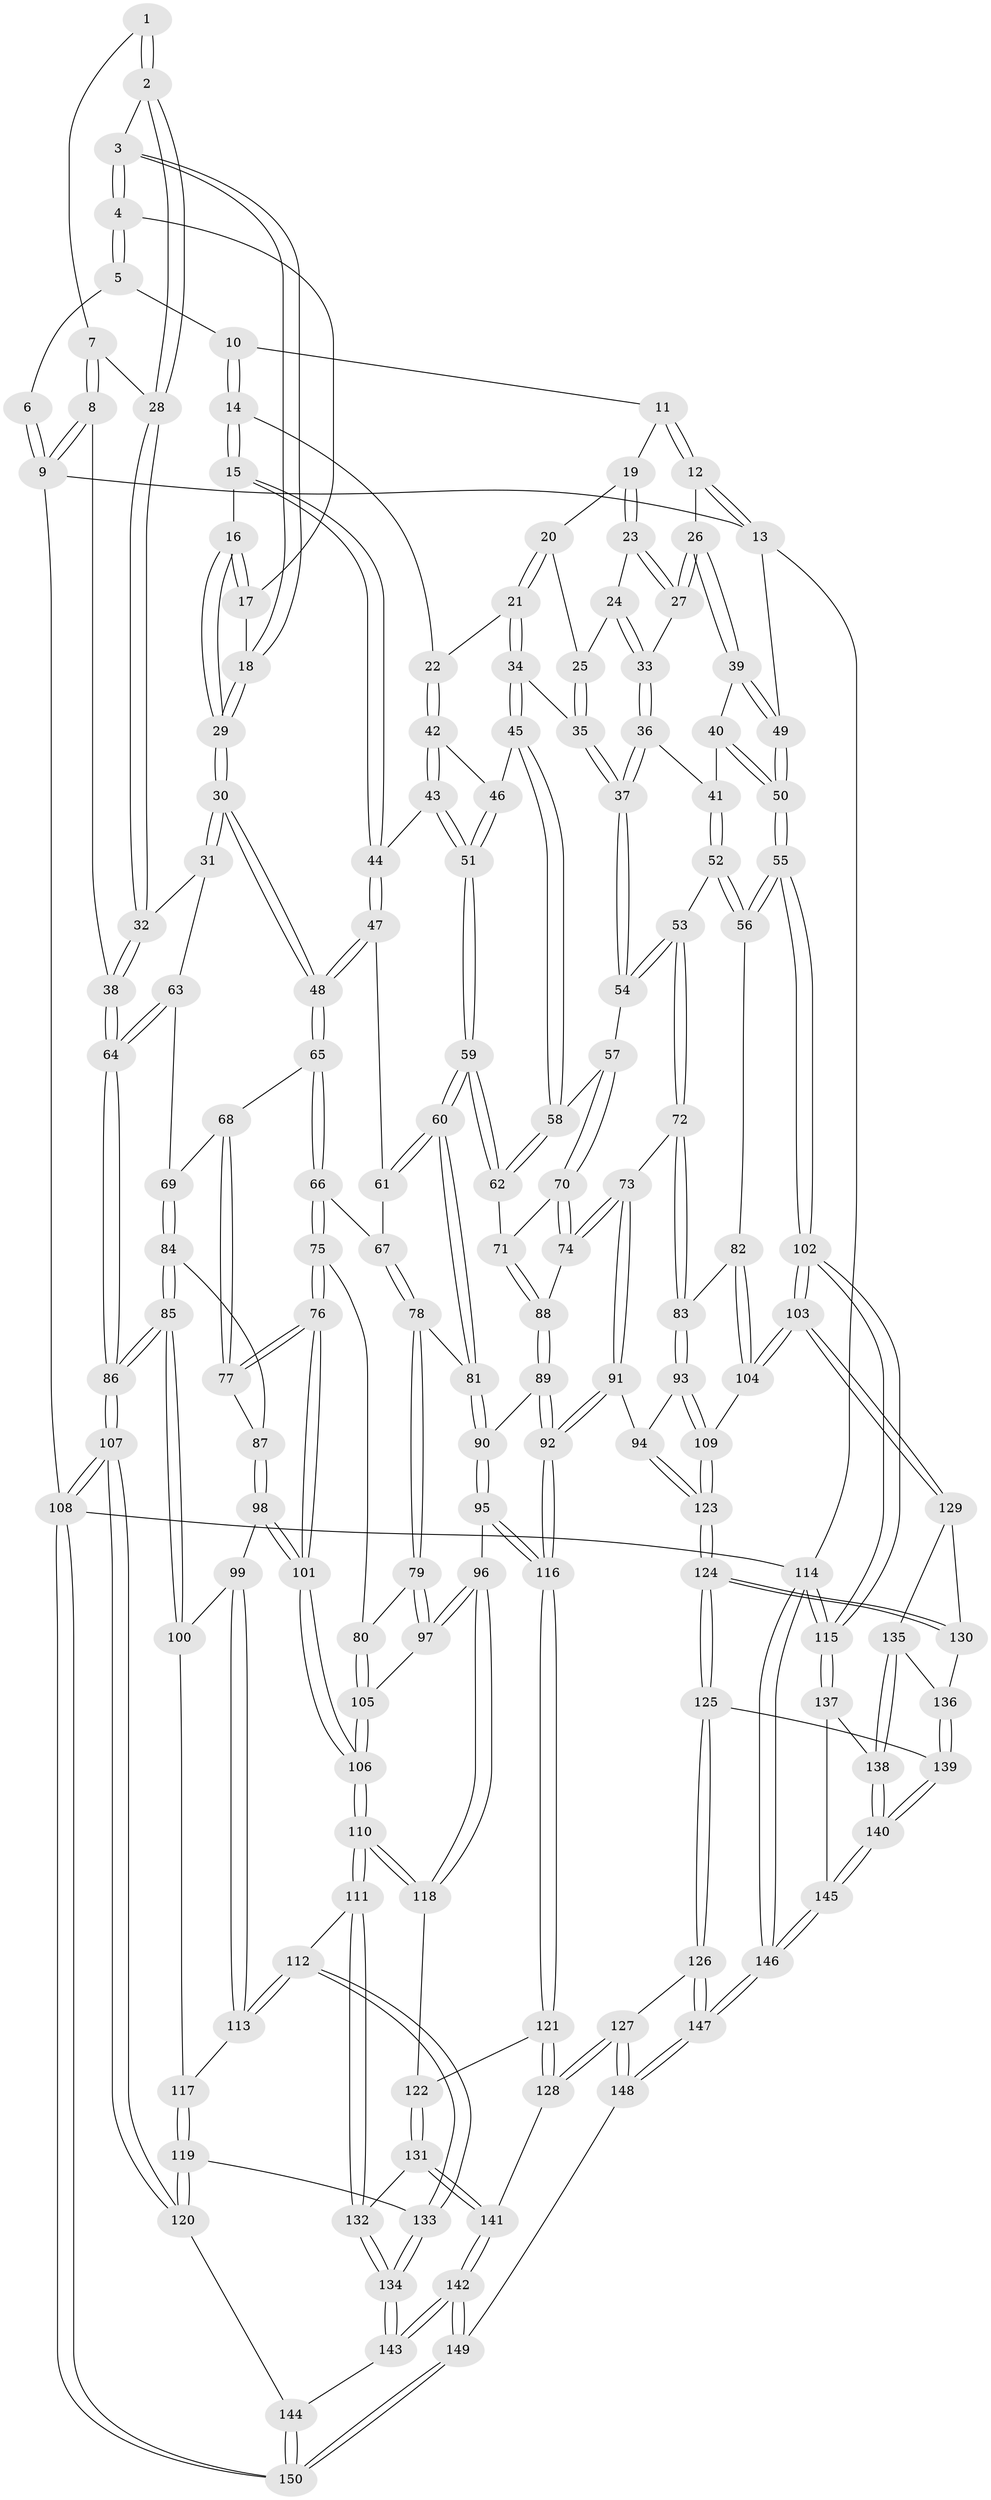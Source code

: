 // coarse degree distribution, {2: 0.010416666666666666, 5: 0.3958333333333333, 4: 0.4375, 6: 0.11458333333333333, 3: 0.041666666666666664}
// Generated by graph-tools (version 1.1) at 2025/24/03/03/25 07:24:35]
// undirected, 150 vertices, 372 edges
graph export_dot {
graph [start="1"]
  node [color=gray90,style=filled];
  1 [pos="+0.08753564276044687+0"];
  2 [pos="+0.12894810402970067+0.07404879919203075"];
  3 [pos="+0.14510962662213944+0.07162337393814383"];
  4 [pos="+0.25332456358194405+0"];
  5 [pos="+0.30259693283656275+0"];
  6 [pos="+0.07333385153937531+0"];
  7 [pos="+0.045378687972296924+0.07724202820852594"];
  8 [pos="+0+0.18689649287470486"];
  9 [pos="+0+0"];
  10 [pos="+0.43497699479540547+0"];
  11 [pos="+0.9364110618555552+0"];
  12 [pos="+1+0"];
  13 [pos="+1+0"];
  14 [pos="+0.48744119703441+0.03761109767007882"];
  15 [pos="+0.3550979604248541+0.1380935240706401"];
  16 [pos="+0.33067856153970593+0.1399411178459672"];
  17 [pos="+0.25305843086992863+0.00020472976123504533"];
  18 [pos="+0.22133131531910621+0.10487406334609439"];
  19 [pos="+0.870821557664347+0"];
  20 [pos="+0.7181041844427318+0.028028190239899452"];
  21 [pos="+0.5213031896867092+0.06867187626661864"];
  22 [pos="+0.5010294573135653+0.05501980937884224"];
  23 [pos="+0.8654615542749984+0"];
  24 [pos="+0.7851499546663694+0.1040205276763287"];
  25 [pos="+0.7127595697448911+0.111200361363284"];
  26 [pos="+0.9063849671503164+0.15071851043634987"];
  27 [pos="+0.8775931897360668+0.1238904981677294"];
  28 [pos="+0.10985435109948245+0.11090367517853542"];
  29 [pos="+0.22840661577242038+0.1897305039762107"];
  30 [pos="+0.20896975846735916+0.21911893396753054"];
  31 [pos="+0.17645202502724622+0.21370729449277523"];
  32 [pos="+0.11870485099466764+0.17664571519480596"];
  33 [pos="+0.8111159589041258+0.1559472424456084"];
  34 [pos="+0.6202604525231646+0.18235696892521686"];
  35 [pos="+0.6708406465579819+0.1903574371348156"];
  36 [pos="+0.7916714615575482+0.18756692950138895"];
  37 [pos="+0.7256156771383659+0.2336011407582028"];
  38 [pos="+0+0.22873255403240983"];
  39 [pos="+0.9329491140520544+0.17833039183847604"];
  40 [pos="+0.9231610969439972+0.20748277250930108"];
  41 [pos="+0.909422618920049+0.2314485072273776"];
  42 [pos="+0.45274585191659694+0.234869790056472"];
  43 [pos="+0.45199148576995674+0.23594865152922104"];
  44 [pos="+0.38477770605570805+0.24319431793083082"];
  45 [pos="+0.5954582011265971+0.21984267685955516"];
  46 [pos="+0.5593322121675446+0.23646647579148042"];
  47 [pos="+0.38267434879461903+0.24569783495245776"];
  48 [pos="+0.22766061268549195+0.2555248807602521"];
  49 [pos="+1+0.008457816996549586"];
  50 [pos="+1+0.36975896810152864"];
  51 [pos="+0.4840142650722244+0.3171091041477138"];
  52 [pos="+0.897887412004811+0.30430595623432566"];
  53 [pos="+0.7542781970744126+0.3010767970392572"];
  54 [pos="+0.7396204284033585+0.2775127900618077"];
  55 [pos="+1+0.3951538955289741"];
  56 [pos="+0.9472913090942456+0.3632986339784166"];
  57 [pos="+0.617167694261297+0.3336732079119985"];
  58 [pos="+0.5893187830630768+0.2812949916264653"];
  59 [pos="+0.48456834579994995+0.3600785994720054"];
  60 [pos="+0.47792123442905304+0.36401205040602125"];
  61 [pos="+0.38085789327380865+0.28115242785677746"];
  62 [pos="+0.49937180331577113+0.3624837445331455"];
  63 [pos="+0.09260342372230432+0.29177719845167305"];
  64 [pos="+0+0.3260645642580163"];
  65 [pos="+0.23178145453246055+0.2835383799812899"];
  66 [pos="+0.2478083322777851+0.30177831517852716"];
  67 [pos="+0.34295722008645085+0.34096588026681734"];
  68 [pos="+0.21166477516183602+0.3079877230011802"];
  69 [pos="+0.12412211218306417+0.36814896275381787"];
  70 [pos="+0.6128535229430013+0.3515679997198252"];
  71 [pos="+0.5318309671191088+0.3788249796892815"];
  72 [pos="+0.7452718097994243+0.357474574403607"];
  73 [pos="+0.6739285573810182+0.41144000624947985"];
  74 [pos="+0.6565120655169354+0.4026394705471303"];
  75 [pos="+0.27001812127561514+0.45321154969695376"];
  76 [pos="+0.24300869941079853+0.4623676133836137"];
  77 [pos="+0.18751707826304206+0.4422114452362768"];
  78 [pos="+0.38416828195474084+0.4152683329358645"];
  79 [pos="+0.3328889898045298+0.45709162588781954"];
  80 [pos="+0.28886313113398604+0.4566938635840556"];
  81 [pos="+0.427648748461892+0.41307617539820374"];
  82 [pos="+0.8810669104162542+0.4376167934268353"];
  83 [pos="+0.8201912449795061+0.4615625874535036"];
  84 [pos="+0.10539667179429912+0.40832378548103093"];
  85 [pos="+0+0.4382994900178521"];
  86 [pos="+0+0.4269307396506258"];
  87 [pos="+0.15264180091539548+0.44260016973168465"];
  88 [pos="+0.5613926485013812+0.42391972638095893"];
  89 [pos="+0.5723144936012965+0.5146727436646441"];
  90 [pos="+0.43825294191226605+0.4330888714504051"];
  91 [pos="+0.6602401270699829+0.557607040983032"];
  92 [pos="+0.5976319959023108+0.5655228221686225"];
  93 [pos="+0.8026308038868923+0.5018778638758605"];
  94 [pos="+0.6622618484941939+0.5583699431616691"];
  95 [pos="+0.4527332483291873+0.5602591274866296"];
  96 [pos="+0.4013206725540739+0.5809430686899156"];
  97 [pos="+0.35571193726100975+0.5360602626540714"];
  98 [pos="+0.13056037490665673+0.5264732966706537"];
  99 [pos="+0.11944012549090188+0.5311542782748335"];
  100 [pos="+0.05636043996873651+0.5432385806343866"];
  101 [pos="+0.20808020465558053+0.5666976404021383"];
  102 [pos="+1+0.622720161377814"];
  103 [pos="+1+0.623529383559794"];
  104 [pos="+0.9850774419388945+0.5942449914118211"];
  105 [pos="+0.2811476069193111+0.5800491912792203"];
  106 [pos="+0.23063725788762246+0.6367435331910317"];
  107 [pos="+0+0.7836958585543332"];
  108 [pos="+0+1"];
  109 [pos="+0.883018689783656+0.6112849672844558"];
  110 [pos="+0.2296333395785382+0.658425972482707"];
  111 [pos="+0.21181847465575857+0.6868853183030703"];
  112 [pos="+0.17256380745687033+0.6821155336165077"];
  113 [pos="+0.14443265761234847+0.6524688807962343"];
  114 [pos="+1+1"];
  115 [pos="+1+0.9286821409408789"];
  116 [pos="+0.5707986623844633+0.5872404081072454"];
  117 [pos="+0.07385256917314699+0.5963690921104378"];
  118 [pos="+0.3806346285630122+0.6390827414279012"];
  119 [pos="+0+0.7568920139971298"];
  120 [pos="+0+0.7709587680101966"];
  121 [pos="+0.5272925318505254+0.7312337058876365"];
  122 [pos="+0.3885879163397688+0.6517192560143604"];
  123 [pos="+0.7796501149697341+0.7353266582126131"];
  124 [pos="+0.7781298818851164+0.774628583560771"];
  125 [pos="+0.7685347300932018+0.8033275978634082"];
  126 [pos="+0.744647673902234+0.8195574152844929"];
  127 [pos="+0.6358597215669473+0.8690594514390563"];
  128 [pos="+0.5389257486214879+0.8182375238105504"];
  129 [pos="+1+0.720317774090373"];
  130 [pos="+0.9519737636567555+0.7388300400516785"];
  131 [pos="+0.35647133957786786+0.7816562760452075"];
  132 [pos="+0.23875885267520228+0.7716198473066883"];
  133 [pos="+0+0.7542000221006773"];
  134 [pos="+0.21406424861694962+0.8375334138141626"];
  135 [pos="+0.9631706490102706+0.8140118132530022"];
  136 [pos="+0.9317297869598555+0.8197904492567583"];
  137 [pos="+1+0.8766102998330898"];
  138 [pos="+0.9829029064441692+0.8658741341741504"];
  139 [pos="+0.8281004162395811+0.8406680138777584"];
  140 [pos="+0.8774860246514586+0.8921522545520373"];
  141 [pos="+0.4645782209595867+0.8427462685983302"];
  142 [pos="+0.3815596662943584+0.9536732855109045"];
  143 [pos="+0.2116317573807711+0.8574384488280675"];
  144 [pos="+0.16121791130929766+0.9235807313431083"];
  145 [pos="+0.9135204221062088+0.9661062510091105"];
  146 [pos="+1+1"];
  147 [pos="+0.9683380119199855+1"];
  148 [pos="+0.6279378443986098+1"];
  149 [pos="+0.3615031197318437+1"];
  150 [pos="+0.07912617235007446+1"];
  1 -- 2;
  1 -- 2;
  1 -- 7;
  2 -- 3;
  2 -- 28;
  2 -- 28;
  3 -- 4;
  3 -- 4;
  3 -- 18;
  3 -- 18;
  4 -- 5;
  4 -- 5;
  4 -- 17;
  5 -- 6;
  5 -- 10;
  6 -- 9;
  6 -- 9;
  7 -- 8;
  7 -- 8;
  7 -- 28;
  8 -- 9;
  8 -- 9;
  8 -- 38;
  9 -- 13;
  9 -- 108;
  10 -- 11;
  10 -- 14;
  10 -- 14;
  11 -- 12;
  11 -- 12;
  11 -- 19;
  12 -- 13;
  12 -- 13;
  12 -- 26;
  13 -- 49;
  13 -- 114;
  14 -- 15;
  14 -- 15;
  14 -- 22;
  15 -- 16;
  15 -- 44;
  15 -- 44;
  16 -- 17;
  16 -- 17;
  16 -- 29;
  16 -- 29;
  17 -- 18;
  18 -- 29;
  18 -- 29;
  19 -- 20;
  19 -- 23;
  19 -- 23;
  20 -- 21;
  20 -- 21;
  20 -- 25;
  21 -- 22;
  21 -- 34;
  21 -- 34;
  22 -- 42;
  22 -- 42;
  23 -- 24;
  23 -- 27;
  23 -- 27;
  24 -- 25;
  24 -- 33;
  24 -- 33;
  25 -- 35;
  25 -- 35;
  26 -- 27;
  26 -- 27;
  26 -- 39;
  26 -- 39;
  27 -- 33;
  28 -- 32;
  28 -- 32;
  29 -- 30;
  29 -- 30;
  30 -- 31;
  30 -- 31;
  30 -- 48;
  30 -- 48;
  31 -- 32;
  31 -- 63;
  32 -- 38;
  32 -- 38;
  33 -- 36;
  33 -- 36;
  34 -- 35;
  34 -- 45;
  34 -- 45;
  35 -- 37;
  35 -- 37;
  36 -- 37;
  36 -- 37;
  36 -- 41;
  37 -- 54;
  37 -- 54;
  38 -- 64;
  38 -- 64;
  39 -- 40;
  39 -- 49;
  39 -- 49;
  40 -- 41;
  40 -- 50;
  40 -- 50;
  41 -- 52;
  41 -- 52;
  42 -- 43;
  42 -- 43;
  42 -- 46;
  43 -- 44;
  43 -- 51;
  43 -- 51;
  44 -- 47;
  44 -- 47;
  45 -- 46;
  45 -- 58;
  45 -- 58;
  46 -- 51;
  46 -- 51;
  47 -- 48;
  47 -- 48;
  47 -- 61;
  48 -- 65;
  48 -- 65;
  49 -- 50;
  49 -- 50;
  50 -- 55;
  50 -- 55;
  51 -- 59;
  51 -- 59;
  52 -- 53;
  52 -- 56;
  52 -- 56;
  53 -- 54;
  53 -- 54;
  53 -- 72;
  53 -- 72;
  54 -- 57;
  55 -- 56;
  55 -- 56;
  55 -- 102;
  55 -- 102;
  56 -- 82;
  57 -- 58;
  57 -- 70;
  57 -- 70;
  58 -- 62;
  58 -- 62;
  59 -- 60;
  59 -- 60;
  59 -- 62;
  59 -- 62;
  60 -- 61;
  60 -- 61;
  60 -- 81;
  60 -- 81;
  61 -- 67;
  62 -- 71;
  63 -- 64;
  63 -- 64;
  63 -- 69;
  64 -- 86;
  64 -- 86;
  65 -- 66;
  65 -- 66;
  65 -- 68;
  66 -- 67;
  66 -- 75;
  66 -- 75;
  67 -- 78;
  67 -- 78;
  68 -- 69;
  68 -- 77;
  68 -- 77;
  69 -- 84;
  69 -- 84;
  70 -- 71;
  70 -- 74;
  70 -- 74;
  71 -- 88;
  71 -- 88;
  72 -- 73;
  72 -- 83;
  72 -- 83;
  73 -- 74;
  73 -- 74;
  73 -- 91;
  73 -- 91;
  74 -- 88;
  75 -- 76;
  75 -- 76;
  75 -- 80;
  76 -- 77;
  76 -- 77;
  76 -- 101;
  76 -- 101;
  77 -- 87;
  78 -- 79;
  78 -- 79;
  78 -- 81;
  79 -- 80;
  79 -- 97;
  79 -- 97;
  80 -- 105;
  80 -- 105;
  81 -- 90;
  81 -- 90;
  82 -- 83;
  82 -- 104;
  82 -- 104;
  83 -- 93;
  83 -- 93;
  84 -- 85;
  84 -- 85;
  84 -- 87;
  85 -- 86;
  85 -- 86;
  85 -- 100;
  85 -- 100;
  86 -- 107;
  86 -- 107;
  87 -- 98;
  87 -- 98;
  88 -- 89;
  88 -- 89;
  89 -- 90;
  89 -- 92;
  89 -- 92;
  90 -- 95;
  90 -- 95;
  91 -- 92;
  91 -- 92;
  91 -- 94;
  92 -- 116;
  92 -- 116;
  93 -- 94;
  93 -- 109;
  93 -- 109;
  94 -- 123;
  94 -- 123;
  95 -- 96;
  95 -- 116;
  95 -- 116;
  96 -- 97;
  96 -- 97;
  96 -- 118;
  96 -- 118;
  97 -- 105;
  98 -- 99;
  98 -- 101;
  98 -- 101;
  99 -- 100;
  99 -- 113;
  99 -- 113;
  100 -- 117;
  101 -- 106;
  101 -- 106;
  102 -- 103;
  102 -- 103;
  102 -- 115;
  102 -- 115;
  103 -- 104;
  103 -- 104;
  103 -- 129;
  103 -- 129;
  104 -- 109;
  105 -- 106;
  105 -- 106;
  106 -- 110;
  106 -- 110;
  107 -- 108;
  107 -- 108;
  107 -- 120;
  107 -- 120;
  108 -- 150;
  108 -- 150;
  108 -- 114;
  109 -- 123;
  109 -- 123;
  110 -- 111;
  110 -- 111;
  110 -- 118;
  110 -- 118;
  111 -- 112;
  111 -- 132;
  111 -- 132;
  112 -- 113;
  112 -- 113;
  112 -- 133;
  112 -- 133;
  113 -- 117;
  114 -- 115;
  114 -- 115;
  114 -- 146;
  114 -- 146;
  115 -- 137;
  115 -- 137;
  116 -- 121;
  116 -- 121;
  117 -- 119;
  117 -- 119;
  118 -- 122;
  119 -- 120;
  119 -- 120;
  119 -- 133;
  120 -- 144;
  121 -- 122;
  121 -- 128;
  121 -- 128;
  122 -- 131;
  122 -- 131;
  123 -- 124;
  123 -- 124;
  124 -- 125;
  124 -- 125;
  124 -- 130;
  124 -- 130;
  125 -- 126;
  125 -- 126;
  125 -- 139;
  126 -- 127;
  126 -- 147;
  126 -- 147;
  127 -- 128;
  127 -- 128;
  127 -- 148;
  127 -- 148;
  128 -- 141;
  129 -- 130;
  129 -- 135;
  130 -- 136;
  131 -- 132;
  131 -- 141;
  131 -- 141;
  132 -- 134;
  132 -- 134;
  133 -- 134;
  133 -- 134;
  134 -- 143;
  134 -- 143;
  135 -- 136;
  135 -- 138;
  135 -- 138;
  136 -- 139;
  136 -- 139;
  137 -- 138;
  137 -- 145;
  138 -- 140;
  138 -- 140;
  139 -- 140;
  139 -- 140;
  140 -- 145;
  140 -- 145;
  141 -- 142;
  141 -- 142;
  142 -- 143;
  142 -- 143;
  142 -- 149;
  142 -- 149;
  143 -- 144;
  144 -- 150;
  144 -- 150;
  145 -- 146;
  145 -- 146;
  146 -- 147;
  146 -- 147;
  147 -- 148;
  147 -- 148;
  148 -- 149;
  149 -- 150;
  149 -- 150;
}
